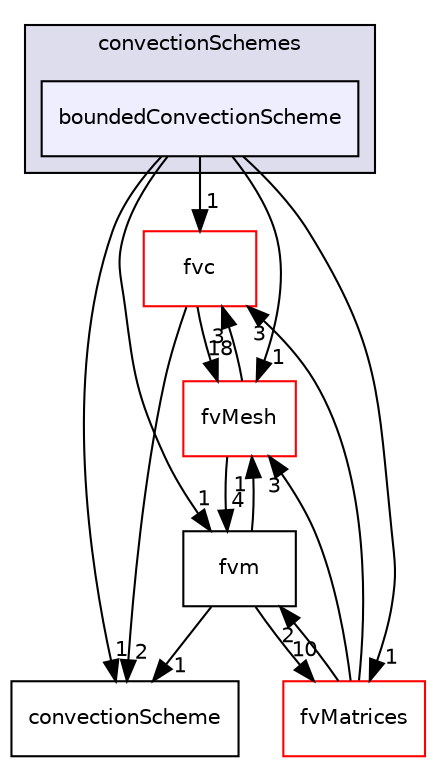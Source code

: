 digraph "src/finiteVolume/finiteVolume/convectionSchemes/boundedConvectionScheme" {
  bgcolor=transparent;
  compound=true
  node [ fontsize="10", fontname="Helvetica"];
  edge [ labelfontsize="10", labelfontname="Helvetica"];
  subgraph clusterdir_203b29e442aa07f4b4423b43d42a1b70 {
    graph [ bgcolor="#ddddee", pencolor="black", label="convectionSchemes" fontname="Helvetica", fontsize="10", URL="dir_203b29e442aa07f4b4423b43d42a1b70.html"]
  dir_1ac3ee6505c7eff54d44856091d1075a [shape=box, label="boundedConvectionScheme", style="filled", fillcolor="#eeeeff", pencolor="black", URL="dir_1ac3ee6505c7eff54d44856091d1075a.html"];
  }
  dir_09c54429558d838699c2dd772c718995 [shape=box label="convectionScheme" URL="dir_09c54429558d838699c2dd772c718995.html"];
  dir_f4030f3362933683136e1dae328f10c0 [shape=box label="fvc" color="red" URL="dir_f4030f3362933683136e1dae328f10c0.html"];
  dir_c382fa095c9c33d8673c0dd60aaef275 [shape=box label="fvMesh" color="red" URL="dir_c382fa095c9c33d8673c0dd60aaef275.html"];
  dir_5d57e3901430bcc99a7ddac11a899224 [shape=box label="fvMatrices" color="red" URL="dir_5d57e3901430bcc99a7ddac11a899224.html"];
  dir_48d41922e6f759406a92bd9d32d963a4 [shape=box label="fvm" URL="dir_48d41922e6f759406a92bd9d32d963a4.html"];
  dir_f4030f3362933683136e1dae328f10c0->dir_09c54429558d838699c2dd772c718995 [headlabel="2", labeldistance=1.5 headhref="dir_001082_001061.html"];
  dir_f4030f3362933683136e1dae328f10c0->dir_c382fa095c9c33d8673c0dd60aaef275 [headlabel="18", labeldistance=1.5 headhref="dir_001082_001119.html"];
  dir_c382fa095c9c33d8673c0dd60aaef275->dir_f4030f3362933683136e1dae328f10c0 [headlabel="3", labeldistance=1.5 headhref="dir_001119_001082.html"];
  dir_c382fa095c9c33d8673c0dd60aaef275->dir_48d41922e6f759406a92bd9d32d963a4 [headlabel="4", labeldistance=1.5 headhref="dir_001119_001084.html"];
  dir_1ac3ee6505c7eff54d44856091d1075a->dir_09c54429558d838699c2dd772c718995 [headlabel="1", labeldistance=1.5 headhref="dir_001060_001061.html"];
  dir_1ac3ee6505c7eff54d44856091d1075a->dir_f4030f3362933683136e1dae328f10c0 [headlabel="1", labeldistance=1.5 headhref="dir_001060_001082.html"];
  dir_1ac3ee6505c7eff54d44856091d1075a->dir_c382fa095c9c33d8673c0dd60aaef275 [headlabel="1", labeldistance=1.5 headhref="dir_001060_001119.html"];
  dir_1ac3ee6505c7eff54d44856091d1075a->dir_5d57e3901430bcc99a7ddac11a899224 [headlabel="1", labeldistance=1.5 headhref="dir_001060_001111.html"];
  dir_1ac3ee6505c7eff54d44856091d1075a->dir_48d41922e6f759406a92bd9d32d963a4 [headlabel="1", labeldistance=1.5 headhref="dir_001060_001084.html"];
  dir_5d57e3901430bcc99a7ddac11a899224->dir_f4030f3362933683136e1dae328f10c0 [headlabel="3", labeldistance=1.5 headhref="dir_001111_001082.html"];
  dir_5d57e3901430bcc99a7ddac11a899224->dir_c382fa095c9c33d8673c0dd60aaef275 [headlabel="3", labeldistance=1.5 headhref="dir_001111_001119.html"];
  dir_5d57e3901430bcc99a7ddac11a899224->dir_48d41922e6f759406a92bd9d32d963a4 [headlabel="2", labeldistance=1.5 headhref="dir_001111_001084.html"];
  dir_48d41922e6f759406a92bd9d32d963a4->dir_09c54429558d838699c2dd772c718995 [headlabel="1", labeldistance=1.5 headhref="dir_001084_001061.html"];
  dir_48d41922e6f759406a92bd9d32d963a4->dir_c382fa095c9c33d8673c0dd60aaef275 [headlabel="1", labeldistance=1.5 headhref="dir_001084_001119.html"];
  dir_48d41922e6f759406a92bd9d32d963a4->dir_5d57e3901430bcc99a7ddac11a899224 [headlabel="10", labeldistance=1.5 headhref="dir_001084_001111.html"];
}

